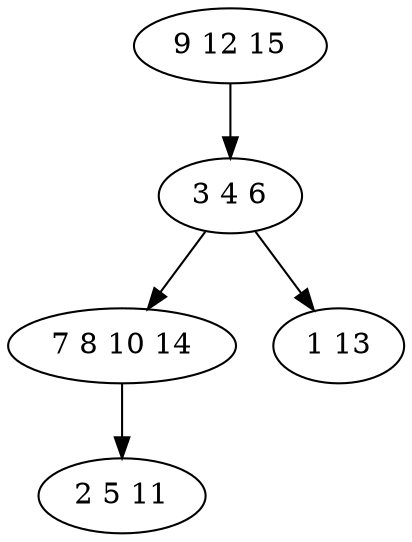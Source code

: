 digraph true_tree {
	"0" -> "1"
	"1" -> "2"
	"1" -> "3"
	"2" -> "4"
	"0" [label="9 12 15"];
	"1" [label="3 4 6"];
	"2" [label="7 8 10 14"];
	"3" [label="1 13"];
	"4" [label="2 5 11"];
}
